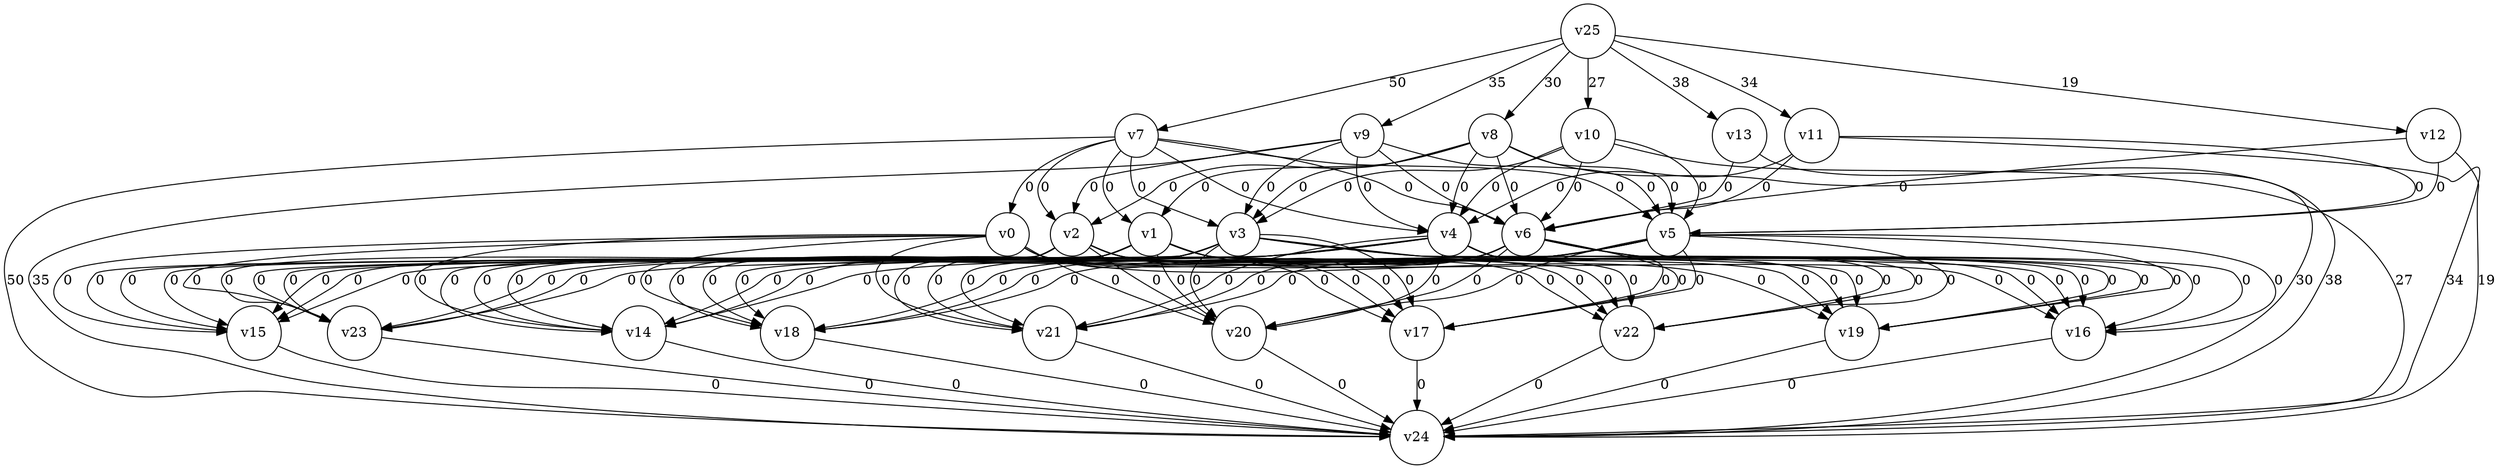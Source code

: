 digraph
{
	node [shape=circle, label="v0"] 0;
	node [shape=circle, label="v1"] 1;
	node [shape=circle, label="v2"] 2;
	node [shape=circle, label="v3"] 3;
	node [shape=circle, label="v4"] 4;
	node [shape=circle, label="v5"] 5;
	node [shape=circle, label="v6"] 6;
	node [shape=circle, label="v7"] 7;
	node [shape=circle, label="v8"] 8;
	node [shape=circle, label="v9"] 9;
	node [shape=circle, label="v10"] 10;
	node [shape=circle, label="v11"] 11;
	node [shape=circle, label="v12"] 12;
	node [shape=circle, label="v13"] 13;
	node [shape=circle, label="v14"] 14;
	node [shape=circle, label="v15"] 15;
	node [shape=circle, label="v16"] 16;
	node [shape=circle, label="v17"] 17;
	node [shape=circle, label="v18"] 18;
	node [shape=circle, label="v19"] 19;
	node [shape=circle, label="v20"] 20;
	node [shape=circle, label="v21"] 21;
	node [shape=circle, label="v22"] 22;
	node [shape=circle, label="v23"] 23;
	node [shape=circle, label="v24"] 24;
	node [shape=circle, label="v25"] 25;
	0 -> 14 [label="0"]
	0 -> 15 [label="0"]
	0 -> 16 [label="0"]
	0 -> 17 [label="0"]
	0 -> 18 [label="0"]
	0 -> 19 [label="0"]
	0 -> 20 [label="0"]
	0 -> 21 [label="0"]
	0 -> 22 [label="0"]
	0 -> 23 [label="0"]
	1 -> 14 [label="0"]
	1 -> 15 [label="0"]
	1 -> 16 [label="0"]
	1 -> 17 [label="0"]
	1 -> 18 [label="0"]
	1 -> 19 [label="0"]
	1 -> 20 [label="0"]
	1 -> 21 [label="0"]
	1 -> 22 [label="0"]
	1 -> 23 [label="0"]
	2 -> 14 [label="0"]
	2 -> 15 [label="0"]
	2 -> 16 [label="0"]
	2 -> 17 [label="0"]
	2 -> 18 [label="0"]
	2 -> 19 [label="0"]
	2 -> 20 [label="0"]
	2 -> 21 [label="0"]
	2 -> 22 [label="0"]
	2 -> 23 [label="0"]
	3 -> 14 [label="0"]
	3 -> 15 [label="0"]
	3 -> 16 [label="0"]
	3 -> 17 [label="0"]
	3 -> 18 [label="0"]
	3 -> 19 [label="0"]
	3 -> 20 [label="0"]
	3 -> 21 [label="0"]
	3 -> 22 [label="0"]
	3 -> 23 [label="0"]
	4 -> 14 [label="0"]
	4 -> 15 [label="0"]
	4 -> 16 [label="0"]
	4 -> 17 [label="0"]
	4 -> 18 [label="0"]
	4 -> 19 [label="0"]
	4 -> 20 [label="0"]
	4 -> 21 [label="0"]
	4 -> 22 [label="0"]
	4 -> 23 [label="0"]
	5 -> 14 [label="0"]
	5 -> 15 [label="0"]
	5 -> 16 [label="0"]
	5 -> 17 [label="0"]
	5 -> 18 [label="0"]
	5 -> 19 [label="0"]
	5 -> 20 [label="0"]
	5 -> 21 [label="0"]
	5 -> 22 [label="0"]
	5 -> 23 [label="0"]
	6 -> 14 [label="0"]
	6 -> 15 [label="0"]
	6 -> 16 [label="0"]
	6 -> 17 [label="0"]
	6 -> 18 [label="0"]
	6 -> 19 [label="0"]
	6 -> 20 [label="0"]
	6 -> 21 [label="0"]
	6 -> 22 [label="0"]
	6 -> 23 [label="0"]
	7 -> 0 [label="0"]
	7 -> 1 [label="0"]
	7 -> 2 [label="0"]
	7 -> 3 [label="0"]
	7 -> 4 [label="0"]
	7 -> 5 [label="0"]
	7 -> 6 [label="0"]
	7 -> 24 [label="50"]
	8 -> 1 [label="0"]
	8 -> 2 [label="0"]
	8 -> 3 [label="0"]
	8 -> 4 [label="0"]
	8 -> 5 [label="0"]
	8 -> 6 [label="0"]
	8 -> 24 [label="30"]
	9 -> 2 [label="0"]
	9 -> 3 [label="0"]
	9 -> 4 [label="0"]
	9 -> 5 [label="0"]
	9 -> 6 [label="0"]
	9 -> 24 [label="35"]
	10 -> 3 [label="0"]
	10 -> 4 [label="0"]
	10 -> 5 [label="0"]
	10 -> 6 [label="0"]
	10 -> 24 [label="27"]
	11 -> 4 [label="0"]
	11 -> 5 [label="0"]
	11 -> 6 [label="0"]
	11 -> 24 [label="34"]
	12 -> 5 [label="0"]
	12 -> 6 [label="0"]
	12 -> 24 [label="19"]
	13 -> 6 [label="0"]
	13 -> 24 [label="38"]
	14 -> 24 [label="0"]
	15 -> 24 [label="0"]
	16 -> 24 [label="0"]
	17 -> 24 [label="0"]
	18 -> 24 [label="0"]
	19 -> 24 [label="0"]
	20 -> 24 [label="0"]
	21 -> 24 [label="0"]
	22 -> 24 [label="0"]
	23 -> 24 [label="0"]
	25 -> 7 [label="50"]
	25 -> 8 [label="30"]
	25 -> 9 [label="35"]
	25 -> 10 [label="27"]
	25 -> 11 [label="34"]
	25 -> 12 [label="19"]
	25 -> 13 [label="38"]
}

